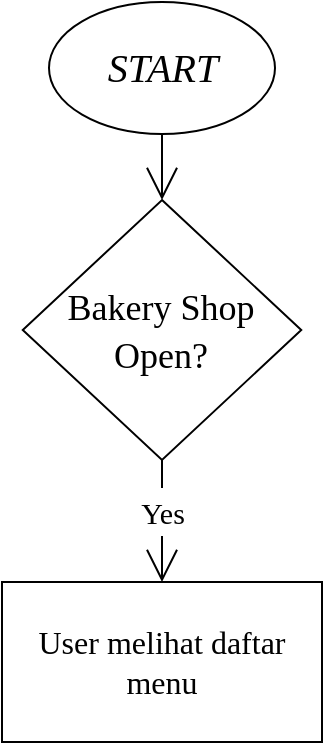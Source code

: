 <mxfile>
    <diagram id="QZgptsSMLCKJXurCH-qp" name="Page-1">
        <mxGraphModel dx="1319" dy="342" grid="0" gridSize="10" guides="1" tooltips="1" connect="1" arrows="1" fold="1" page="0" pageScale="1" pageWidth="850" pageHeight="1100" background="none" math="0" shadow="0">
            <root>
                <mxCell id="0"/>
                <mxCell id="1" parent="0"/>
                <mxCell id="8" value="" style="edgeStyle=none;shape=connector;curved=1;rounded=0;sketch=0;hachureGap=4;html=1;labelBackgroundColor=default;fontFamily=Times New Roman;fontSize=16;fontColor=default;endArrow=open;startSize=14;endSize=14;sourcePerimeterSpacing=8;targetPerimeterSpacing=8;strokeColor=default;exitX=0.5;exitY=1;exitDx=0;exitDy=0;entryX=0.5;entryY=0;entryDx=0;entryDy=0;" edge="1" parent="1" source="4" target="7">
                    <mxGeometry relative="1" as="geometry"/>
                </mxCell>
                <mxCell id="10" value="&lt;font face=&quot;Times New Roman&quot; style=&quot;font-size: 15px&quot;&gt;Yes&lt;/font&gt;" style="edgeLabel;html=1;align=center;verticalAlign=middle;resizable=0;points=[];fontSize=20;fontFamily=Architects Daughter;fontColor=default;" vertex="1" connectable="0" parent="8">
                    <mxGeometry x="-0.547" relative="1" as="geometry">
                        <mxPoint y="11" as="offset"/>
                    </mxGeometry>
                </mxCell>
                <mxCell id="4" value="&lt;font face=&quot;Times New Roman&quot; style=&quot;font-size: 18px&quot;&gt;Bakery Shop Open?&lt;/font&gt;" style="rhombus;whiteSpace=wrap;html=1;sketch=0;hachureGap=4;fontFamily=Architects Daughter;fontSource=https%3A%2F%2Ffonts.googleapis.com%2Fcss%3Ffamily%3DArchitects%2BDaughter;fontSize=20;" vertex="1" parent="1">
                    <mxGeometry x="-461.62" y="126" width="139.25" height="130" as="geometry"/>
                </mxCell>
                <mxCell id="6" value="" style="edgeStyle=none;curved=1;rounded=0;sketch=0;hachureGap=4;orthogonalLoop=1;jettySize=auto;html=1;fontFamily=Times New Roman;fontSize=16;endArrow=open;startSize=14;endSize=14;sourcePerimeterSpacing=8;targetPerimeterSpacing=8;exitX=0.5;exitY=1;exitDx=0;exitDy=0;entryX=0.5;entryY=0;entryDx=0;entryDy=0;" edge="1" parent="1" source="5" target="4">
                    <mxGeometry relative="1" as="geometry"/>
                </mxCell>
                <mxCell id="5" value="&lt;font face=&quot;Times New Roman&quot;&gt;&lt;i&gt;START&lt;/i&gt;&lt;/font&gt;" style="ellipse;whiteSpace=wrap;html=1;sketch=0;hachureGap=4;fontFamily=Architects Daughter;fontSource=https%3A%2F%2Ffonts.googleapis.com%2Fcss%3Ffamily%3DArchitects%2BDaughter;fontSize=20;" vertex="1" parent="1">
                    <mxGeometry x="-448.5" y="27" width="113" height="66" as="geometry"/>
                </mxCell>
                <mxCell id="7" value="User melihat daftar menu" style="rounded=0;whiteSpace=wrap;html=1;sketch=0;hachureGap=4;fontFamily=Times New Roman;fontSize=16;fontColor=default;" vertex="1" parent="1">
                    <mxGeometry x="-472" y="317" width="160" height="80" as="geometry"/>
                </mxCell>
            </root>
        </mxGraphModel>
    </diagram>
</mxfile>